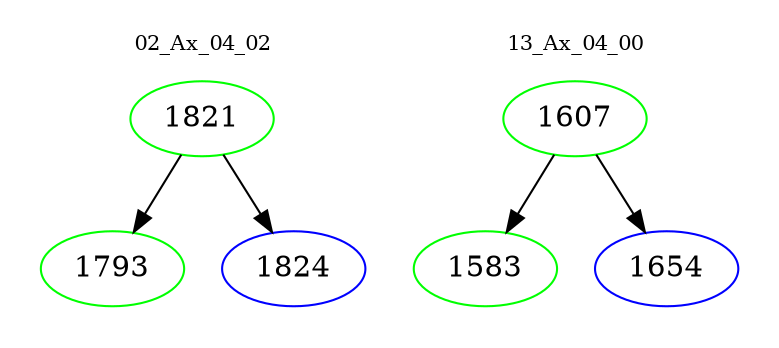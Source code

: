 digraph{
subgraph cluster_0 {
color = white
label = "02_Ax_04_02";
fontsize=10;
T0_1821 [label="1821", color="green"]
T0_1821 -> T0_1793 [color="black"]
T0_1793 [label="1793", color="green"]
T0_1821 -> T0_1824 [color="black"]
T0_1824 [label="1824", color="blue"]
}
subgraph cluster_1 {
color = white
label = "13_Ax_04_00";
fontsize=10;
T1_1607 [label="1607", color="green"]
T1_1607 -> T1_1583 [color="black"]
T1_1583 [label="1583", color="green"]
T1_1607 -> T1_1654 [color="black"]
T1_1654 [label="1654", color="blue"]
}
}

